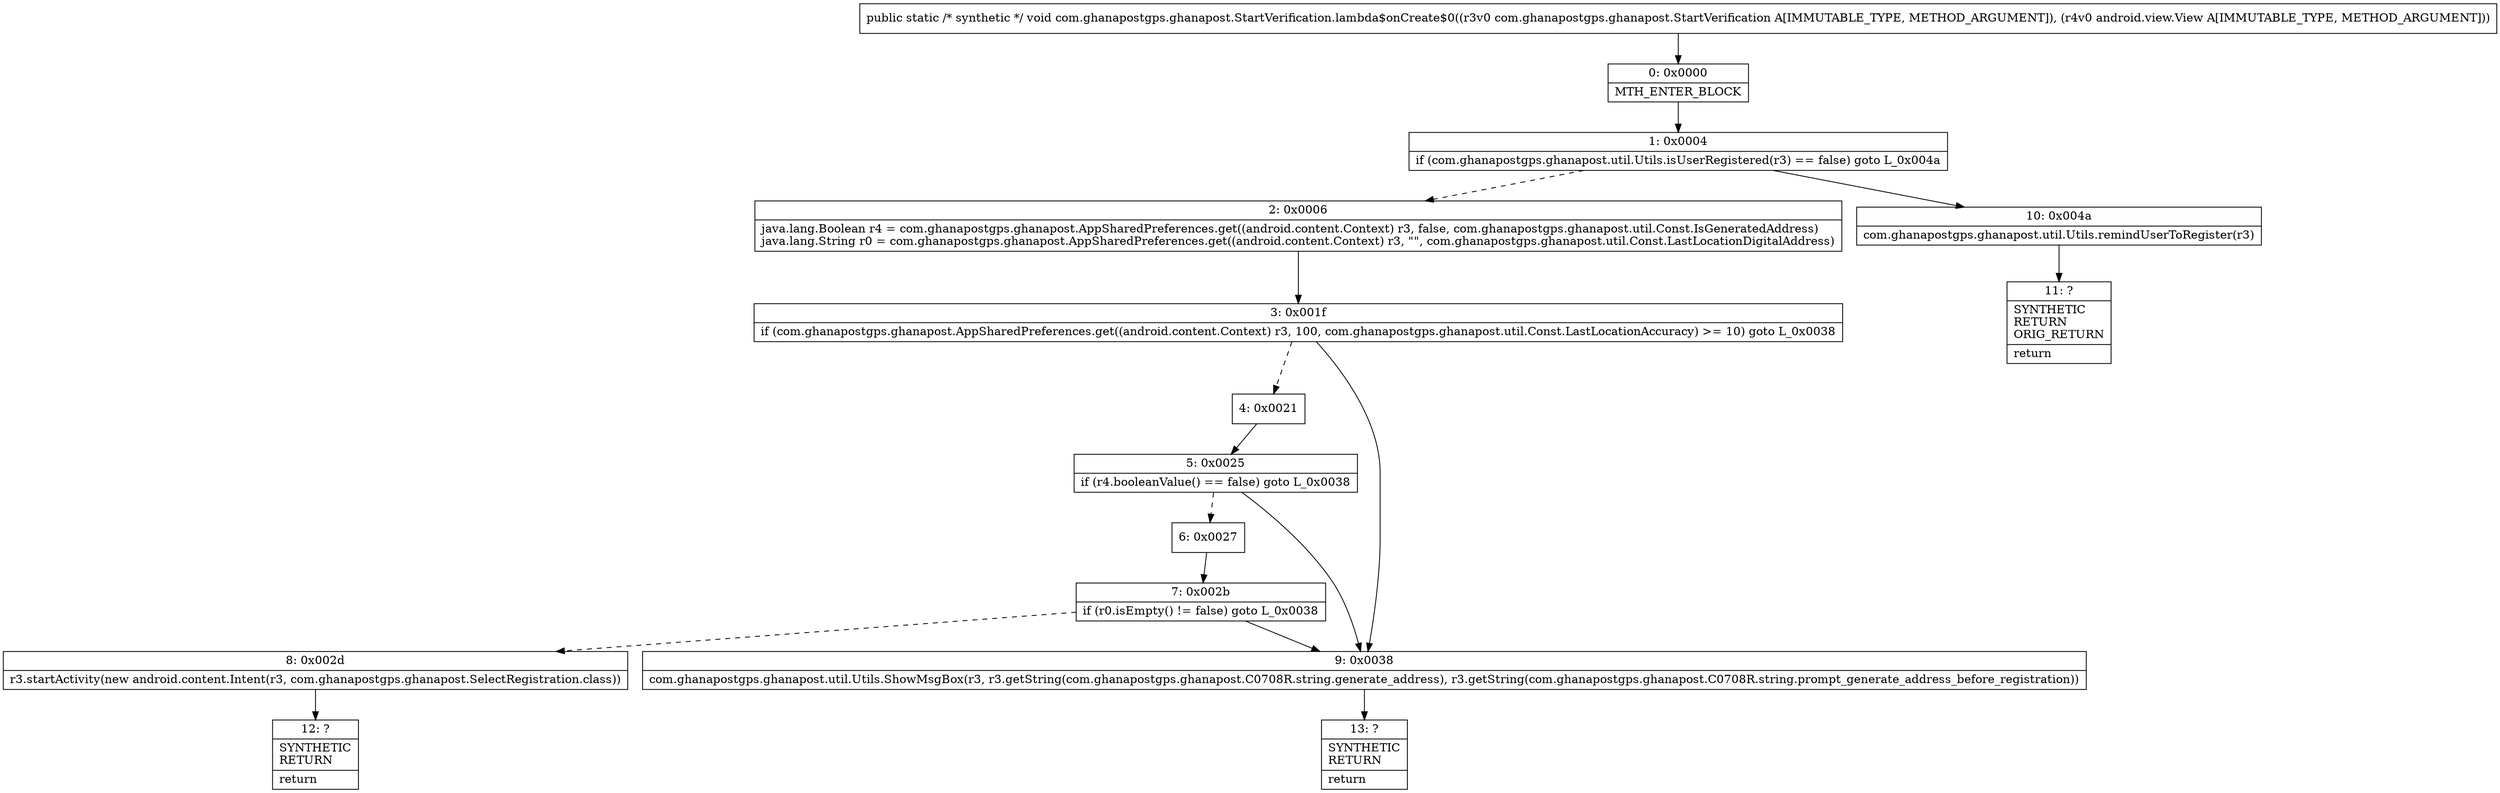 digraph "CFG forcom.ghanapostgps.ghanapost.StartVerification.lambda$onCreate$0(Lcom\/ghanapostgps\/ghanapost\/StartVerification;Landroid\/view\/View;)V" {
Node_0 [shape=record,label="{0\:\ 0x0000|MTH_ENTER_BLOCK\l}"];
Node_1 [shape=record,label="{1\:\ 0x0004|if (com.ghanapostgps.ghanapost.util.Utils.isUserRegistered(r3) == false) goto L_0x004a\l}"];
Node_2 [shape=record,label="{2\:\ 0x0006|java.lang.Boolean r4 = com.ghanapostgps.ghanapost.AppSharedPreferences.get((android.content.Context) r3, false, com.ghanapostgps.ghanapost.util.Const.IsGeneratedAddress)\ljava.lang.String r0 = com.ghanapostgps.ghanapost.AppSharedPreferences.get((android.content.Context) r3, \"\", com.ghanapostgps.ghanapost.util.Const.LastLocationDigitalAddress)\l}"];
Node_3 [shape=record,label="{3\:\ 0x001f|if (com.ghanapostgps.ghanapost.AppSharedPreferences.get((android.content.Context) r3, 100, com.ghanapostgps.ghanapost.util.Const.LastLocationAccuracy) \>= 10) goto L_0x0038\l}"];
Node_4 [shape=record,label="{4\:\ 0x0021}"];
Node_5 [shape=record,label="{5\:\ 0x0025|if (r4.booleanValue() == false) goto L_0x0038\l}"];
Node_6 [shape=record,label="{6\:\ 0x0027}"];
Node_7 [shape=record,label="{7\:\ 0x002b|if (r0.isEmpty() != false) goto L_0x0038\l}"];
Node_8 [shape=record,label="{8\:\ 0x002d|r3.startActivity(new android.content.Intent(r3, com.ghanapostgps.ghanapost.SelectRegistration.class))\l}"];
Node_9 [shape=record,label="{9\:\ 0x0038|com.ghanapostgps.ghanapost.util.Utils.ShowMsgBox(r3, r3.getString(com.ghanapostgps.ghanapost.C0708R.string.generate_address), r3.getString(com.ghanapostgps.ghanapost.C0708R.string.prompt_generate_address_before_registration))\l}"];
Node_10 [shape=record,label="{10\:\ 0x004a|com.ghanapostgps.ghanapost.util.Utils.remindUserToRegister(r3)\l}"];
Node_11 [shape=record,label="{11\:\ ?|SYNTHETIC\lRETURN\lORIG_RETURN\l|return\l}"];
Node_12 [shape=record,label="{12\:\ ?|SYNTHETIC\lRETURN\l|return\l}"];
Node_13 [shape=record,label="{13\:\ ?|SYNTHETIC\lRETURN\l|return\l}"];
MethodNode[shape=record,label="{public static \/* synthetic *\/ void com.ghanapostgps.ghanapost.StartVerification.lambda$onCreate$0((r3v0 com.ghanapostgps.ghanapost.StartVerification A[IMMUTABLE_TYPE, METHOD_ARGUMENT]), (r4v0 android.view.View A[IMMUTABLE_TYPE, METHOD_ARGUMENT])) }"];
MethodNode -> Node_0;
Node_0 -> Node_1;
Node_1 -> Node_2[style=dashed];
Node_1 -> Node_10;
Node_2 -> Node_3;
Node_3 -> Node_4[style=dashed];
Node_3 -> Node_9;
Node_4 -> Node_5;
Node_5 -> Node_6[style=dashed];
Node_5 -> Node_9;
Node_6 -> Node_7;
Node_7 -> Node_8[style=dashed];
Node_7 -> Node_9;
Node_8 -> Node_12;
Node_9 -> Node_13;
Node_10 -> Node_11;
}

